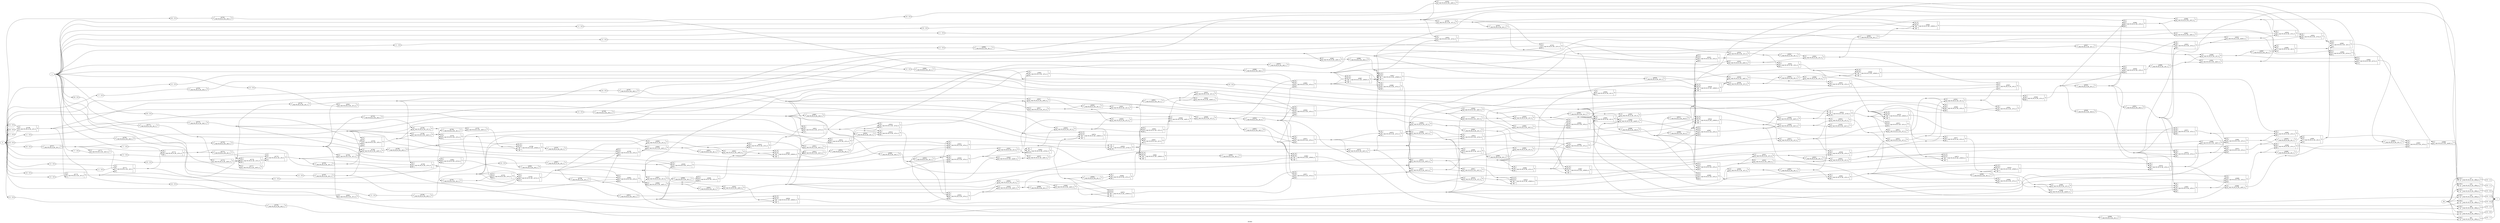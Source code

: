 digraph "divider" {
label="divider";
rankdir="LR";
remincross=true;
n246 [ shape=octagon, label="a", color="black", fontcolor="black" ];
n247 [ shape=octagon, label="b", color="black", fontcolor="black" ];
n248 [ shape=octagon, label="c", color="black", fontcolor="black" ];
n249 [ shape=octagon, label="clk", color="black", fontcolor="black" ];
c252 [ shape=record, label="{{<p250> A}|$3755\nsky130_fd_sc_hd__buf_2|{<p251> X}}" ];
x0 [ shape=record, style=rounded, label="<s0> 1:1 - 0:0 " ];
x0:e -> c252:p250:w [arrowhead=odiamond, arrowtail=odiamond, dir=both, color="black", label=""];
c254 [ shape=record, label="{{<p250> A}|$3756\nsky130_fd_sc_hd__inv_2|{<p253> Y}}" ];
c255 [ shape=record, label="{{<p250> A}|$3757\nsky130_fd_sc_hd__inv_2|{<p253> Y}}" ];
x1 [ shape=record, style=rounded, label="<s0> 0:0 - 0:0 " ];
x1:e -> c255:p250:w [arrowhead=odiamond, arrowtail=odiamond, dir=both, color="black", label=""];
c256 [ shape=record, label="{{<p250> A}|$3758\nsky130_fd_sc_hd__buf_2|{<p251> X}}" ];
c257 [ shape=record, label="{{<p250> A}|$3759\nsky130_fd_sc_hd__buf_2|{<p251> X}}" ];
c259 [ shape=record, label="{{<p250> A|<p258> B}|$3760\nsky130_fd_sc_hd__or2_4|{<p251> X}}" ];
x2 [ shape=record, style=rounded, label="<s0> 1:1 - 0:0 " ];
x2:e -> c259:p258:w [arrowhead=odiamond, arrowtail=odiamond, dir=both, color="black", label=""];
c260 [ shape=record, label="{{<p250> A}|$3761\nsky130_fd_sc_hd__inv_2|{<p253> Y}}" ];
c264 [ shape=record, label="{{<p261> A1|<p262> A2|<p263> B1}|$3762\nsky130_fd_sc_hd__a21o_4|{<p251> X}}" ];
x3 [ shape=record, style=rounded, label="<s0> 1:1 - 0:0 " ];
x3:e -> c264:p262:w [arrowhead=odiamond, arrowtail=odiamond, dir=both, color="black", label=""];
c265 [ shape=record, label="{{<p250> A}|$3763\nsky130_fd_sc_hd__buf_2|{<p251> X}}" ];
x4 [ shape=record, style=rounded, label="<s0> 7:7 - 0:0 " ];
x4:e -> c265:p250:w [arrowhead=odiamond, arrowtail=odiamond, dir=both, color="black", label=""];
c266 [ shape=record, label="{{<p250> A}|$3764\nsky130_fd_sc_hd__buf_2|{<p251> X}}" ];
x5 [ shape=record, style=rounded, label="<s0> 5:5 - 0:0 " ];
x5:e -> c266:p250:w [arrowhead=odiamond, arrowtail=odiamond, dir=both, color="black", label=""];
c267 [ shape=record, label="{{<p250> A}|$3765\nsky130_fd_sc_hd__buf_2|{<p251> X}}" ];
x6 [ shape=record, style=rounded, label="<s0> 6:6 - 0:0 " ];
x6:e -> c267:p250:w [arrowhead=odiamond, arrowtail=odiamond, dir=both, color="black", label=""];
c269 [ shape=record, label="{{<p250> A|<p258> B|<p268> C}|$3766\nsky130_fd_sc_hd__or3_4|{<p251> X}}" ];
x7 [ shape=record, style=rounded, label="<s0> 5:5 - 0:0 " ];
x7:e -> c269:p250:w [arrowhead=odiamond, arrowtail=odiamond, dir=both, color="black", label=""];
x8 [ shape=record, style=rounded, label="<s0> 6:6 - 0:0 " ];
x8:e -> c269:p258:w [arrowhead=odiamond, arrowtail=odiamond, dir=both, color="black", label=""];
x9 [ shape=record, style=rounded, label="<s0> 7:7 - 0:0 " ];
x9:e -> c269:p268:w [arrowhead=odiamond, arrowtail=odiamond, dir=both, color="black", label=""];
c270 [ shape=record, label="{{<p250> A}|$3767\nsky130_fd_sc_hd__buf_2|{<p251> X}}" ];
x10 [ shape=record, style=rounded, label="<s0> 4:4 - 0:0 " ];
x10:e -> c270:p250:w [arrowhead=odiamond, arrowtail=odiamond, dir=both, color="black", label=""];
c271 [ shape=record, label="{{<p250> A}|$3768\nsky130_fd_sc_hd__buf_2|{<p251> X}}" ];
x11 [ shape=record, style=rounded, label="<s0> 3:3 - 0:0 " ];
x11:e -> c271:p250:w [arrowhead=odiamond, arrowtail=odiamond, dir=both, color="black", label=""];
c272 [ shape=record, label="{{<p250> A}|$3769\nsky130_fd_sc_hd__buf_2|{<p251> X}}" ];
x12 [ shape=record, style=rounded, label="<s0> 2:2 - 0:0 " ];
x12:e -> c272:p250:w [arrowhead=odiamond, arrowtail=odiamond, dir=both, color="black", label=""];
c273 [ shape=record, label="{{<p250> A|<p258> B|<p268> C}|$3770\nsky130_fd_sc_hd__or3_4|{<p251> X}}" ];
x13 [ shape=record, style=rounded, label="<s0> 4:4 - 0:0 " ];
x13:e -> c273:p250:w [arrowhead=odiamond, arrowtail=odiamond, dir=both, color="black", label=""];
x14 [ shape=record, style=rounded, label="<s0> 3:3 - 0:0 " ];
x14:e -> c273:p258:w [arrowhead=odiamond, arrowtail=odiamond, dir=both, color="black", label=""];
c274 [ shape=record, label="{{<p250> A|<p258> B}|$3771\nsky130_fd_sc_hd__nor2_4|{<p253> Y}}" ];
x15 [ shape=record, style=rounded, label="<s0> 7:7 - 0:0 " ];
x15:e -> c274:p258:w [arrowhead=odiamond, arrowtail=odiamond, dir=both, color="black", label=""];
c276 [ shape=record, label="{{<p250> A|<p258> B|<p268> C|<p275> D}|$3772\nsky130_fd_sc_hd__or4_4|{<p251> X}}" ];
x16 [ shape=record, style=rounded, label="<s0> 2:2 - 0:0 " ];
x16:e -> c276:p250:w [arrowhead=odiamond, arrowtail=odiamond, dir=both, color="black", label=""];
x17 [ shape=record, style=rounded, label="<s0> 1:1 - 0:0 " ];
x17:e -> c276:p258:w [arrowhead=odiamond, arrowtail=odiamond, dir=both, color="black", label=""];
c277 [ shape=record, label="{{<p261> A1|<p262> A2|<p263> B1}|$3773\nsky130_fd_sc_hd__o21a_4|{<p251> X}}" ];
x18 [ shape=record, style=rounded, label="<s0> 7:7 - 0:0 " ];
x18:e -> c277:p263:w [arrowhead=odiamond, arrowtail=odiamond, dir=both, color="black", label=""];
c278 [ shape=record, label="{{<p250> A}|$3774\nsky130_fd_sc_hd__inv_2|{<p253> Y}}" ];
c279 [ shape=record, label="{{<p250> A}|$3775\nsky130_fd_sc_hd__inv_2|{<p253> Y}}" ];
x19 [ shape=record, style=rounded, label="<s0> 6:6 - 0:0 " ];
x19:e -> c279:p250:w [arrowhead=odiamond, arrowtail=odiamond, dir=both, color="black", label=""];
c280 [ shape=record, label="{{<p250> A|<p258> B}|$3776\nsky130_fd_sc_hd__and2_4|{<p251> X}}" ];
x20 [ shape=record, style=rounded, label="<s0> 0:0 - 0:0 " ];
x20:e -> c280:p258:w [arrowhead=odiamond, arrowtail=odiamond, dir=both, color="black", label=""];
c281 [ shape=record, label="{{<p250> A|<p258> B}|$3777\nsky130_fd_sc_hd__and2_4|{<p251> X}}" ];
c282 [ shape=record, label="{{<p261> A1|<p262> A2|<p263> B1}|$3778\nsky130_fd_sc_hd__o21a_4|{<p251> X}}" ];
c283 [ shape=record, label="{{<p250> A|<p258> B|<p268> C|<p275> D}|$3779\nsky130_fd_sc_hd__or4_4|{<p251> X}}" ];
x21 [ shape=record, style=rounded, label="<s0> 2:2 - 0:0 " ];
x21:e -> c283:p250:w [arrowhead=odiamond, arrowtail=odiamond, dir=both, color="black", label=""];
c284 [ shape=record, label="{{<p261> A1|<p262> A2|<p263> B1}|$3780\nsky130_fd_sc_hd__o21a_4|{<p251> X}}" ];
c285 [ shape=record, label="{{<p250> A}|$3781\nsky130_fd_sc_hd__inv_2|{<p253> Y}}" ];
c286 [ shape=record, label="{{<p250> A}|$3782\nsky130_fd_sc_hd__buf_2|{<p251> X}}" ];
x22 [ shape=record, style=rounded, label="<s0> 0:0 - 0:0 " ];
x22:e -> c286:p250:w [arrowhead=odiamond, arrowtail=odiamond, dir=both, color="black", label=""];
c287 [ shape=record, label="{{<p250> A}|$3783\nsky130_fd_sc_hd__inv_2|{<p253> Y}}" ];
c288 [ shape=record, label="{{<p250> A|<p258> B}|$3784\nsky130_fd_sc_hd__or2_4|{<p251> X}}" ];
c291 [ shape=record, label="{{<p261> A1|<p262> A2|<p289> A3|<p263> B1|<p290> B2}|$3785\nsky130_fd_sc_hd__a32o_4|{<p251> X}}" ];
x23 [ shape=record, style=rounded, label="<s0> 6:6 - 0:0 " ];
x23:e -> c291:p289:w [arrowhead=odiamond, arrowtail=odiamond, dir=both, color="black", label=""];
c292 [ shape=record, label="{{<p250> A|<p258> B}|$3786\nsky130_fd_sc_hd__and2_4|{<p251> X}}" ];
c293 [ shape=record, label="{{<p250> A}|$3787\nsky130_fd_sc_hd__inv_2|{<p253> Y}}" ];
x24 [ shape=record, style=rounded, label="<s0> 5:5 - 0:0 " ];
x24:e -> c293:p250:w [arrowhead=odiamond, arrowtail=odiamond, dir=both, color="black", label=""];
c294 [ shape=record, label="{{<p250> A|<p258> B}|$3788\nsky130_fd_sc_hd__and2_4|{<p251> X}}" ];
c295 [ shape=record, label="{{<p250> A}|$3789\nsky130_fd_sc_hd__buf_2|{<p251> X}}" ];
c296 [ shape=record, label="{{<p250> A|<p258> B}|$3790\nsky130_fd_sc_hd__or2_4|{<p251> X}}" ];
c297 [ shape=record, label="{{<p261> A1|<p262> A2|<p263> B1}|$3791\nsky130_fd_sc_hd__o21a_4|{<p251> X}}" ];
c298 [ shape=record, label="{{<p261> A1|<p262> A2|<p263> B1}|$3792\nsky130_fd_sc_hd__o21a_4|{<p251> X}}" ];
c300 [ shape=record, label="{{<p261> A1|<p262> A2|<p263> B1|<p299> C1}|$3793\nsky130_fd_sc_hd__a211o_4|{<p251> X}}" ];
c301 [ shape=record, label="{{<p250> A}|$3794\nsky130_fd_sc_hd__inv_2|{<p253> Y}}" ];
c302 [ shape=record, label="{{<p250> A|<p258> B}|$3795\nsky130_fd_sc_hd__and2_4|{<p251> X}}" ];
c305 [ shape=record, label="{{<p303> A1_N|<p304> A2_N|<p263> B1|<p290> B2}|$3796\nsky130_fd_sc_hd__a2bb2o_4|{<p251> X}}" ];
c306 [ shape=record, label="{{<p250> A}|$3797\nsky130_fd_sc_hd__inv_2|{<p253> Y}}" ];
c307 [ shape=record, label="{{<p250> A}|$3798\nsky130_fd_sc_hd__inv_2|{<p253> Y}}" ];
c308 [ shape=record, label="{{<p261> A1|<p262> A2|<p263> B1|<p290> B2}|$3799\nsky130_fd_sc_hd__o22a_4|{<p251> X}}" ];
c309 [ shape=record, label="{{<p250> A|<p258> B}|$3800\nsky130_fd_sc_hd__and2_4|{<p251> X}}" ];
c310 [ shape=record, label="{{<p250> A}|$3801\nsky130_fd_sc_hd__buf_2|{<p251> X}}" ];
c311 [ shape=record, label="{{<p261> A1|<p262> A2|<p263> B1}|$3802\nsky130_fd_sc_hd__a21oi_4|{<p253> Y}}" ];
x25 [ shape=record, style=rounded, label="<s0> 5:5 - 0:0 " ];
x25:e -> c311:p261:w [arrowhead=odiamond, arrowtail=odiamond, dir=both, color="black", label=""];
c312 [ shape=record, label="{{<p261> A1|<p262> A2|<p263> B1|<p290> B2}|$3803\nsky130_fd_sc_hd__o22a_4|{<p251> X}}" ];
c313 [ shape=record, label="{{<p250> A|<p258> B}|$3804\nsky130_fd_sc_hd__and2_4|{<p251> X}}" ];
c314 [ shape=record, label="{{<p250> A|<p258> B}|$3805\nsky130_fd_sc_hd__or2_4|{<p251> X}}" ];
x26 [ shape=record, style=rounded, label="<s0> 4:4 - 0:0 " ];
x26:e -> c314:p250:w [arrowhead=odiamond, arrowtail=odiamond, dir=both, color="black", label=""];
c315 [ shape=record, label="{{<p250> A}|$3806\nsky130_fd_sc_hd__inv_2|{<p253> Y}}" ];
c316 [ shape=record, label="{{<p250> A|<p258> B}|$3807\nsky130_fd_sc_hd__or2_4|{<p251> X}}" ];
c317 [ shape=record, label="{{<p261> A1|<p262> A2|<p263> B1}|$3808\nsky130_fd_sc_hd__o21a_4|{<p251> X}}" ];
c318 [ shape=record, label="{{<p250> A|<p258> B}|$3809\nsky130_fd_sc_hd__or2_4|{<p251> X}}" ];
c319 [ shape=record, label="{{<p261> A1|<p262> A2|<p263> B1}|$3810\nsky130_fd_sc_hd__o21a_4|{<p251> X}}" ];
c320 [ shape=record, label="{{<p261> A1|<p262> A2|<p263> B1|<p299> C1}|$3811\nsky130_fd_sc_hd__a211o_4|{<p251> X}}" ];
c321 [ shape=record, label="{{<p250> A|<p258> B}|$3812\nsky130_fd_sc_hd__nor2_4|{<p253> Y}}" ];
c322 [ shape=record, label="{{<p250> A}|$3813\nsky130_fd_sc_hd__buf_2|{<p251> X}}" ];
c323 [ shape=record, label="{{<p250> A|<p258> B}|$3814\nsky130_fd_sc_hd__nor2_4|{<p253> Y}}" ];
c324 [ shape=record, label="{{<p261> A1|<p262> A2|<p263> B1}|$3815\nsky130_fd_sc_hd__o21a_4|{<p251> X}}" ];
c325 [ shape=record, label="{{<p261> A1|<p262> A2|<p263> B1}|$3816\nsky130_fd_sc_hd__o21ai_4|{<p253> Y}}" ];
c326 [ shape=record, label="{{<p250> A|<p258> B}|$3817\nsky130_fd_sc_hd__or2_4|{<p251> X}}" ];
c327 [ shape=record, label="{{<p250> A}|$3818\nsky130_fd_sc_hd__inv_2|{<p253> Y}}" ];
c328 [ shape=record, label="{{<p261> A1|<p262> A2|<p263> B1}|$3819\nsky130_fd_sc_hd__o21a_4|{<p251> X}}" ];
c329 [ shape=record, label="{{<p250> A}|$3820\nsky130_fd_sc_hd__inv_2|{<p253> Y}}" ];
c330 [ shape=record, label="{{<p250> A}|$3821\nsky130_fd_sc_hd__inv_2|{<p253> Y}}" ];
c331 [ shape=record, label="{{<p250> A|<p258> B}|$3822\nsky130_fd_sc_hd__and2_4|{<p251> X}}" ];
c332 [ shape=record, label="{{<p303> A1_N|<p304> A2_N|<p263> B1|<p290> B2}|$3823\nsky130_fd_sc_hd__a2bb2o_4|{<p251> X}}" ];
c333 [ shape=record, label="{{<p250> A}|$3824\nsky130_fd_sc_hd__inv_2|{<p253> Y}}" ];
c334 [ shape=record, label="{{<p261> A1|<p262> A2|<p263> B1|<p290> B2}|$3825\nsky130_fd_sc_hd__o22a_4|{<p251> X}}" ];
c335 [ shape=record, label="{{<p250> A|<p258> B}|$3826\nsky130_fd_sc_hd__or2_4|{<p251> X}}" ];
c336 [ shape=record, label="{{<p250> A|<p258> B}|$3827\nsky130_fd_sc_hd__and2_4|{<p251> X}}" ];
c337 [ shape=record, label="{{<p250> A|<p258> B}|$3828\nsky130_fd_sc_hd__or2_4|{<p251> X}}" ];
c339 [ shape=record, label="{{<p261> A1|<p262> A2|<p338> B1_N}|$3829\nsky130_fd_sc_hd__a21bo_4|{<p251> X}}" ];
c340 [ shape=record, label="{{<p250> A}|$3830\nsky130_fd_sc_hd__inv_2|{<p253> Y}}" ];
c341 [ shape=record, label="{{<p250> A|<p258> B}|$3831\nsky130_fd_sc_hd__or2_4|{<p251> X}}" ];
c342 [ shape=record, label="{{<p250> A}|$3832\nsky130_fd_sc_hd__inv_2|{<p253> Y}}" ];
c343 [ shape=record, label="{{<p250> A|<p258> B}|$3833\nsky130_fd_sc_hd__and2_4|{<p251> X}}" ];
c344 [ shape=record, label="{{<p303> A1_N|<p304> A2_N|<p263> B1|<p290> B2}|$3834\nsky130_fd_sc_hd__a2bb2o_4|{<p251> X}}" ];
c345 [ shape=record, label="{{<p261> A1|<p262> A2|<p263> B1|<p290> B2}|$3835\nsky130_fd_sc_hd__o22a_4|{<p251> X}}" ];
c346 [ shape=record, label="{{<p250> A|<p258> B}|$3836\nsky130_fd_sc_hd__and2_4|{<p251> X}}" ];
c347 [ shape=record, label="{{<p250> A}|$3837\nsky130_fd_sc_hd__inv_2|{<p253> Y}}" ];
x27 [ shape=record, style=rounded, label="<s0> 4:4 - 0:0 " ];
x27:e -> c347:p250:w [arrowhead=odiamond, arrowtail=odiamond, dir=both, color="black", label=""];
c348 [ shape=record, label="{{<p261> A1|<p262> A2|<p263> B1}|$3838\nsky130_fd_sc_hd__o21a_4|{<p251> X}}" ];
c349 [ shape=record, label="{{<p261> A1|<p262> A2|<p263> B1|<p290> B2}|$3839\nsky130_fd_sc_hd__o22a_4|{<p251> X}}" ];
c350 [ shape=record, label="{{<p250> A|<p258> B}|$3840\nsky130_fd_sc_hd__nand2_4|{<p253> Y}}" ];
c351 [ shape=record, label="{{<p250> A|<p258> B}|$3841\nsky130_fd_sc_hd__or2_4|{<p251> X}}" ];
x28 [ shape=record, style=rounded, label="<s0> 3:3 - 0:0 " ];
x28:e -> c351:p258:w [arrowhead=odiamond, arrowtail=odiamond, dir=both, color="black", label=""];
c352 [ shape=record, label="{{<p250> A|<p258> B}|$3842\nsky130_fd_sc_hd__or2_4|{<p251> X}}" ];
c353 [ shape=record, label="{{<p261> A1|<p262> A2|<p338> B1_N}|$3843\nsky130_fd_sc_hd__a21bo_4|{<p251> X}}" ];
c354 [ shape=record, label="{{<p250> A}|$3844\nsky130_fd_sc_hd__inv_2|{<p253> Y}}" ];
c355 [ shape=record, label="{{<p250> A|<p258> B}|$3845\nsky130_fd_sc_hd__or2_4|{<p251> X}}" ];
c356 [ shape=record, label="{{<p261> A1|<p262> A2|<p263> B1}|$3846\nsky130_fd_sc_hd__o21a_4|{<p251> X}}" ];
c357 [ shape=record, label="{{<p250> A|<p258> B|<p268> C}|$3847\nsky130_fd_sc_hd__or3_4|{<p251> X}}" ];
c358 [ shape=record, label="{{<p250> A|<p258> B|<p268> C}|$3848\nsky130_fd_sc_hd__and3_4|{<p251> X}}" ];
c359 [ shape=record, label="{{<p250> A|<p258> B}|$3849\nsky130_fd_sc_hd__or2_4|{<p251> X}}" ];
c360 [ shape=record, label="{{<p250> A}|$3850\nsky130_fd_sc_hd__inv_4|{<p253> Y}}" ];
c361 [ shape=record, label="{{<p250> A}|$3851\nsky130_fd_sc_hd__inv_2|{<p253> Y}}" ];
c362 [ shape=record, label="{{<p261> A1|<p262> A2|<p263> B1}|$3852\nsky130_fd_sc_hd__o21a_4|{<p251> X}}" ];
c363 [ shape=record, label="{{<p250> A|<p258> B}|$3853\nsky130_fd_sc_hd__or2_4|{<p251> X}}" ];
c364 [ shape=record, label="{{<p250> A|<p258> B}|$3854\nsky130_fd_sc_hd__nand2_4|{<p253> Y}}" ];
c365 [ shape=record, label="{{<p250> A}|$3855\nsky130_fd_sc_hd__buf_2|{<p251> X}}" ];
c366 [ shape=record, label="{{<p261> A1|<p262> A2|<p289> A3|<p263> B1|<p290> B2}|$3856\nsky130_fd_sc_hd__a32o_4|{<p251> X}}" ];
c367 [ shape=record, label="{{<p250> A|<p258> B}|$3857\nsky130_fd_sc_hd__nor2_4|{<p253> Y}}" ];
c368 [ shape=record, label="{{<p250> A|<p258> B}|$3858\nsky130_fd_sc_hd__and2_4|{<p251> X}}" ];
x29 [ shape=record, style=rounded, label="<s0> 5:5 - 0:0 " ];
x29:e -> c368:p250:w [arrowhead=odiamond, arrowtail=odiamond, dir=both, color="black", label=""];
c369 [ shape=record, label="{{<p250> A|<p258> B}|$3859\nsky130_fd_sc_hd__or2_4|{<p251> X}}" ];
c370 [ shape=record, label="{{<p250> A}|$3860\nsky130_fd_sc_hd__buf_2|{<p251> X}}" ];
c371 [ shape=record, label="{{<p303> A1_N|<p304> A2_N|<p263> B1|<p290> B2}|$3861\nsky130_fd_sc_hd__a2bb2o_4|{<p251> X}}" ];
c372 [ shape=record, label="{{<p250> A}|$3862\nsky130_fd_sc_hd__inv_2|{<p253> Y}}" ];
c373 [ shape=record, label="{{<p303> A1_N|<p304> A2_N|<p263> B1|<p290> B2}|$3863\nsky130_fd_sc_hd__a2bb2o_4|{<p251> X}}" ];
c374 [ shape=record, label="{{<p250> A|<p258> B}|$3864\nsky130_fd_sc_hd__or2_4|{<p251> X}}" ];
c375 [ shape=record, label="{{<p250> A}|$3865\nsky130_fd_sc_hd__inv_2|{<p253> Y}}" ];
c376 [ shape=record, label="{{<p261> A1|<p262> A2|<p263> B1}|$3866\nsky130_fd_sc_hd__a21o_4|{<p251> X}}" ];
c377 [ shape=record, label="{{<p250> A}|$3867\nsky130_fd_sc_hd__buf_2|{<p251> X}}" ];
c378 [ shape=record, label="{{<p250> A}|$3868\nsky130_fd_sc_hd__inv_2|{<p253> Y}}" ];
c379 [ shape=record, label="{{<p250> A|<p258> B}|$3869\nsky130_fd_sc_hd__and2_4|{<p251> X}}" ];
c380 [ shape=record, label="{{<p303> A1_N|<p304> A2_N|<p263> B1|<p290> B2}|$3870\nsky130_fd_sc_hd__a2bb2o_4|{<p251> X}}" ];
c381 [ shape=record, label="{{<p261> A1|<p262> A2|<p263> B1|<p290> B2}|$3871\nsky130_fd_sc_hd__o22a_4|{<p251> X}}" ];
c382 [ shape=record, label="{{<p250> A|<p258> B}|$3872\nsky130_fd_sc_hd__and2_4|{<p251> X}}" ];
c383 [ shape=record, label="{{<p250> A|<p258> B}|$3873\nsky130_fd_sc_hd__and2_4|{<p251> X}}" ];
c384 [ shape=record, label="{{<p303> A1_N|<p304> A2_N|<p263> B1|<p290> B2}|$3874\nsky130_fd_sc_hd__a2bb2o_4|{<p251> X}}" ];
c385 [ shape=record, label="{{<p261> A1|<p262> A2|<p263> B1|<p290> B2}|$3875\nsky130_fd_sc_hd__o22a_4|{<p251> X}}" ];
c386 [ shape=record, label="{{<p250> A|<p258> B}|$3876\nsky130_fd_sc_hd__nor2_4|{<p253> Y}}" ];
c387 [ shape=record, label="{{<p250> A|<p258> B}|$3877\nsky130_fd_sc_hd__nor2_4|{<p253> Y}}" ];
c388 [ shape=record, label="{{<p250> A}|$3878\nsky130_fd_sc_hd__buf_2|{<p251> X}}" ];
c389 [ shape=record, label="{{<p261> A1|<p262> A2|<p263> B1}|$3879\nsky130_fd_sc_hd__a21o_4|{<p251> X}}" ];
c390 [ shape=record, label="{{<p250> A}|$3880\nsky130_fd_sc_hd__buf_2|{<p251> X}}" ];
c391 [ shape=record, label="{{<p250> A}|$3881\nsky130_fd_sc_hd__inv_2|{<p253> Y}}" ];
x30 [ shape=record, style=rounded, label="<s0> 3:3 - 0:0 " ];
x30:e -> c391:p250:w [arrowhead=odiamond, arrowtail=odiamond, dir=both, color="black", label=""];
c392 [ shape=record, label="{{<p261> A1|<p262> A2|<p263> B1}|$3882\nsky130_fd_sc_hd__o21a_4|{<p251> X}}" ];
c393 [ shape=record, label="{{<p261> A1|<p262> A2|<p263> B1|<p290> B2}|$3883\nsky130_fd_sc_hd__o22a_4|{<p251> X}}" ];
c394 [ shape=record, label="{{<p250> A}|$3884\nsky130_fd_sc_hd__inv_2|{<p253> Y}}" ];
x31 [ shape=record, style=rounded, label="<s0> 2:2 - 0:0 " ];
x31:e -> c394:p250:w [arrowhead=odiamond, arrowtail=odiamond, dir=both, color="black", label=""];
c395 [ shape=record, label="{{<p250> A|<p258> B}|$3885\nsky130_fd_sc_hd__and2_4|{<p251> X}}" ];
c396 [ shape=record, label="{{<p250> A}|$3886\nsky130_fd_sc_hd__buf_2|{<p251> X}}" ];
c397 [ shape=record, label="{{<p303> A1_N|<p304> A2_N|<p263> B1|<p290> B2}|$3887\nsky130_fd_sc_hd__a2bb2o_4|{<p251> X}}" ];
c398 [ shape=record, label="{{<p261> A1|<p262> A2|<p263> B1|<p290> B2}|$3888\nsky130_fd_sc_hd__o22a_4|{<p251> X}}" ];
c399 [ shape=record, label="{{<p250> A|<p258> B}|$3889\nsky130_fd_sc_hd__nor2_4|{<p253> Y}}" ];
c400 [ shape=record, label="{{<p250> A|<p258> B|<p268> C}|$3890\nsky130_fd_sc_hd__or3_4|{<p251> X}}" ];
c401 [ shape=record, label="{{<p250> A}|$3891\nsky130_fd_sc_hd__inv_2|{<p253> Y}}" ];
c402 [ shape=record, label="{{<p250> A|<p258> B}|$3892\nsky130_fd_sc_hd__or2_4|{<p251> X}}" ];
c403 [ shape=record, label="{{<p250> A|<p258> B}|$3893\nsky130_fd_sc_hd__nor2_4|{<p253> Y}}" ];
c404 [ shape=record, label="{{<p261> A1|<p262> A2|<p289> A3|<p263> B1|<p290> B2}|$3894\nsky130_fd_sc_hd__o32a_4|{<p251> X}}" ];
c405 [ shape=record, label="{{<p250> A|<p258> B|<p268> C}|$3895\nsky130_fd_sc_hd__or3_4|{<p251> X}}" ];
c406 [ shape=record, label="{{<p250> A}|$3896\nsky130_fd_sc_hd__buf_8|{<p251> X}}" ];
c407 [ shape=record, label="{{<p303> A1_N|<p304> A2_N|<p263> B1|<p290> B2}|$3897\nsky130_fd_sc_hd__a2bb2o_4|{<p251> X}}" ];
c408 [ shape=record, label="{{<p250> A}|$3898\nsky130_fd_sc_hd__inv_4|{<p253> Y}}" ];
c409 [ shape=record, label="{{<p261> A1|<p262> A2|<p263> B1|<p290> B2}|$3899\nsky130_fd_sc_hd__o22a_4|{<p251> X}}" ];
c410 [ shape=record, label="{{<p250> A|<p258> B}|$3900\nsky130_fd_sc_hd__or2_4|{<p251> X}}" ];
c411 [ shape=record, label="{{<p250> A}|$3901\nsky130_fd_sc_hd__inv_2|{<p253> Y}}" ];
c412 [ shape=record, label="{{<p261> A1|<p262> A2|<p263> B1}|$3902\nsky130_fd_sc_hd__a21o_4|{<p251> X}}" ];
c413 [ shape=record, label="{{<p250> A}|$3903\nsky130_fd_sc_hd__inv_2|{<p253> Y}}" ];
c414 [ shape=record, label="{{<p261> A1|<p262> A2|<p263> B1}|$3904\nsky130_fd_sc_hd__o21a_4|{<p251> X}}" ];
c415 [ shape=record, label="{{<p250> A|<p258> B}|$3905\nsky130_fd_sc_hd__or2_4|{<p251> X}}" ];
c416 [ shape=record, label="{{<p250> A|<p258> B}|$3906\nsky130_fd_sc_hd__nand2_4|{<p253> Y}}" ];
c417 [ shape=record, label="{{<p261> A1|<p262> A2|<p289> A3|<p263> B1|<p290> B2}|$3907\nsky130_fd_sc_hd__a32o_4|{<p251> X}}" ];
c418 [ shape=record, label="{{<p250> A|<p258> B}|$3908\nsky130_fd_sc_hd__and2_4|{<p251> X}}" ];
c419 [ shape=record, label="{{<p250> A|<p258> B}|$3909\nsky130_fd_sc_hd__nor2_4|{<p253> Y}}" ];
c420 [ shape=record, label="{{<p250> A|<p258> B}|$3910\nsky130_fd_sc_hd__or2_4|{<p251> X}}" ];
c421 [ shape=record, label="{{<p250> A|<p258> B}|$3911\nsky130_fd_sc_hd__or2_4|{<p251> X}}" ];
c422 [ shape=record, label="{{<p250> A}|$3912\nsky130_fd_sc_hd__buf_8|{<p251> X}}" ];
c423 [ shape=record, label="{{<p261> A1|<p262> A2|<p263> B1}|$3913\nsky130_fd_sc_hd__a21oi_4|{<p253> Y}}" ];
c424 [ shape=record, label="{{<p303> A1_N|<p304> A2_N|<p263> B1|<p290> B2}|$3914\nsky130_fd_sc_hd__a2bb2o_4|{<p251> X}}" ];
c425 [ shape=record, label="{{<p250> A|<p258> B}|$3915\nsky130_fd_sc_hd__or2_4|{<p251> X}}" ];
c426 [ shape=record, label="{{<p261> A1|<p262> A2|<p338> B1_N}|$3916\nsky130_fd_sc_hd__a21bo_4|{<p251> X}}" ];
c427 [ shape=record, label="{{<p250> A|<p258> B}|$3917\nsky130_fd_sc_hd__nor2_4|{<p253> Y}}" ];
c428 [ shape=record, label="{{<p250> A|<p258> B}|$3918\nsky130_fd_sc_hd__or2_4|{<p251> X}}" ];
c429 [ shape=record, label="{{<p303> A1_N|<p304> A2_N|<p263> B1|<p290> B2}|$3919\nsky130_fd_sc_hd__a2bb2o_4|{<p251> X}}" ];
c430 [ shape=record, label="{{<p261> A1|<p262> A2|<p263> B1|<p290> B2}|$3920\nsky130_fd_sc_hd__o22a_4|{<p251> X}}" ];
c431 [ shape=record, label="{{<p250> A|<p258> B}|$3921\nsky130_fd_sc_hd__or2_4|{<p251> X}}" ];
c432 [ shape=record, label="{{<p250> A}|$3922\nsky130_fd_sc_hd__inv_2|{<p253> Y}}" ];
c433 [ shape=record, label="{{<p250> A|<p258> B}|$3923\nsky130_fd_sc_hd__and2_4|{<p251> X}}" ];
c434 [ shape=record, label="{{<p250> A|<p258> B}|$3924\nsky130_fd_sc_hd__or2_4|{<p251> X}}" ];
c435 [ shape=record, label="{{<p250> A|<p258> B}|$3925\nsky130_fd_sc_hd__or2_4|{<p251> X}}" ];
c436 [ shape=record, label="{{<p250> A|<p258> B}|$3926\nsky130_fd_sc_hd__or2_4|{<p251> X}}" ];
c437 [ shape=record, label="{{<p303> A1_N|<p304> A2_N|<p263> B1|<p290> B2}|$3927\nsky130_fd_sc_hd__a2bb2o_4|{<p251> X}}" ];
c438 [ shape=record, label="{{<p250> A}|$3928\nsky130_fd_sc_hd__inv_2|{<p253> Y}}" ];
c439 [ shape=record, label="{{<p303> A1_N|<p304> A2_N|<p263> B1|<p290> B2}|$3929\nsky130_fd_sc_hd__a2bb2o_4|{<p251> X}}" ];
c440 [ shape=record, label="{{<p250> A|<p258> B}|$3930\nsky130_fd_sc_hd__and2_4|{<p251> X}}" ];
c441 [ shape=record, label="{{<p261> A1|<p262> A2|<p263> B1}|$3931\nsky130_fd_sc_hd__a21oi_4|{<p253> Y}}" ];
x32 [ shape=record, style=rounded, label="<s0> 2:2 - 0:0 " ];
x32:e -> c441:p262:w [arrowhead=odiamond, arrowtail=odiamond, dir=both, color="black", label=""];
c442 [ shape=record, label="{{<p261> A1|<p262> A2|<p263> B1|<p290> B2}|$3932\nsky130_fd_sc_hd__o22a_4|{<p251> X}}" ];
c443 [ shape=record, label="{{<p250> A|<p258> B}|$3933\nsky130_fd_sc_hd__and2_4|{<p251> X}}" ];
c444 [ shape=record, label="{{<p250> A|<p258> B}|$3934\nsky130_fd_sc_hd__or2_4|{<p251> X}}" ];
c445 [ shape=record, label="{{<p261> A1|<p262> A2|<p263> B1}|$3935\nsky130_fd_sc_hd__o21a_4|{<p251> X}}" ];
c446 [ shape=record, label="{{<p250> A|<p258> B}|$3936\nsky130_fd_sc_hd__or2_4|{<p251> X}}" ];
c447 [ shape=record, label="{{<p261> A1|<p262> A2|<p263> B1}|$3937\nsky130_fd_sc_hd__o21a_4|{<p251> X}}" ];
c448 [ shape=record, label="{{<p261> A1|<p262> A2|<p263> B1}|$3938\nsky130_fd_sc_hd__o21a_4|{<p251> X}}" ];
c449 [ shape=record, label="{{<p250> A|<p258> B}|$3939\nsky130_fd_sc_hd__nor2_4|{<p253> Y}}" ];
c450 [ shape=record, label="{{<p261> A1|<p262> A2|<p263> B1|<p290> B2}|$3940\nsky130_fd_sc_hd__o22a_4|{<p251> X}}" ];
c451 [ shape=record, label="{{<p261> A1|<p262> A2|<p263> B1}|$3941\nsky130_fd_sc_hd__o21a_4|{<p251> X}}" ];
c452 [ shape=record, label="{{<p250> A}|$3942\nsky130_fd_sc_hd__inv_2|{<p253> Y}}" ];
c453 [ shape=record, label="{{<p250> A|<p258> B}|$3943\nsky130_fd_sc_hd__or2_4|{<p251> X}}" ];
c454 [ shape=record, label="{{<p250> A|<p258> B|<p268> C}|$3944\nsky130_fd_sc_hd__or3_4|{<p251> X}}" ];
x33 [ shape=record, style=rounded, label="<s0> 0:0 - 0:0 " ];
x33:e -> c454:p250:w [arrowhead=odiamond, arrowtail=odiamond, dir=both, color="black", label=""];
c455 [ shape=record, label="{{<p250> A}|$3945\nsky130_fd_sc_hd__inv_2|{<p253> Y}}" ];
c456 [ shape=record, label="{{<p250> A|<p258> B}|$3946\nsky130_fd_sc_hd__or2_4|{<p251> X}}" ];
c457 [ shape=record, label="{{<p250> A|<p258> B|<p268> C|<p275> D}|$3947\nsky130_fd_sc_hd__or4_4|{<p251> X}}" ];
c458 [ shape=record, label="{{<p261> A1|<p262> A2|<p263> B1}|$3948\nsky130_fd_sc_hd__o21a_4|{<p251> X}}" ];
c459 [ shape=record, label="{{<p250> A}|$3949\nsky130_fd_sc_hd__buf_8|{<p251> X}}" ];
c460 [ shape=record, label="{{<p250> A}|$3950\nsky130_fd_sc_hd__inv_2|{<p253> Y}}" ];
c461 [ shape=record, label="{{<p250> A}|$3951\nsky130_fd_sc_hd__buf_2|{<p251> X}}" ];
c462 [ shape=record, label="{{<p261> A1|<p262> A2|<p263> B1|<p290> B2}|$3952\nsky130_fd_sc_hd__o22a_4|{<p251> X}}" ];
x34 [ shape=record, style=rounded, label="<s0> 1:1 - 0:0 " ];
x34:e -> c462:p263:w [arrowhead=odiamond, arrowtail=odiamond, dir=both, color="black", label=""];
c463 [ shape=record, label="{{<p250> A|<p258> B}|$3953\nsky130_fd_sc_hd__nand2_4|{<p253> Y}}" ];
c464 [ shape=record, label="{{<p261> A1|<p262> A2|<p263> B1}|$3954\nsky130_fd_sc_hd__o21a_4|{<p251> X}}" ];
x35 [ shape=record, style=rounded, label="<s0> 0:0 - 0:0 " ];
x35:e -> c464:p262:w [arrowhead=odiamond, arrowtail=odiamond, dir=both, color="black", label=""];
c465 [ shape=record, label="{{<p261> A1|<p262> A2|<p263> B1}|$3955\nsky130_fd_sc_hd__o21ai_4|{<p253> Y}}" ];
c466 [ shape=record, label="{{<p250> A|<p258> B}|$3956\nsky130_fd_sc_hd__and2_4|{<p251> X}}" ];
x36 [ shape=record, style=rounded, label="<s0> 0:0 - 0:0 " ];
x36:e -> c466:p258:w [arrowhead=odiamond, arrowtail=odiamond, dir=both, color="black", label=""];
c467 [ shape=record, label="{{<p250> A}|$3957\nsky130_fd_sc_hd__inv_2|{<p253> Y}}" ];
c468 [ shape=record, label="{{<p303> A1_N|<p304> A2_N|<p263> B1|<p290> B2}|$3958\nsky130_fd_sc_hd__a2bb2o_4|{<p251> X}}" ];
c469 [ shape=record, label="{{<p261> A1|<p262> A2|<p263> B1|<p290> B2}|$3959\nsky130_fd_sc_hd__o22a_4|{<p251> X}}" ];
c470 [ shape=record, label="{{<p250> A}|$3960\nsky130_fd_sc_hd__inv_2|{<p253> Y}}" ];
c471 [ shape=record, label="{{<p250> A|<p258> B}|$3961\nsky130_fd_sc_hd__and2_4|{<p251> X}}" ];
c472 [ shape=record, label="{{<p250> A}|$3962\nsky130_fd_sc_hd__inv_2|{<p253> Y}}" ];
c473 [ shape=record, label="{{<p303> A1_N|<p304> A2_N|<p263> B1|<p290> B2}|$3963\nsky130_fd_sc_hd__a2bb2o_4|{<p251> X}}" ];
c474 [ shape=record, label="{{<p261> A1|<p262> A2|<p263> B1|<p290> B2}|$3964\nsky130_fd_sc_hd__o22a_4|{<p251> X}}" ];
c475 [ shape=record, label="{{<p250> A|<p258> B}|$3965\nsky130_fd_sc_hd__and2_4|{<p251> X}}" ];
c476 [ shape=record, label="{{<p250> A|<p258> B}|$3966\nsky130_fd_sc_hd__or2_4|{<p251> X}}" ];
c477 [ shape=record, label="{{<p250> A}|$3967\nsky130_fd_sc_hd__inv_2|{<p253> Y}}" ];
c478 [ shape=record, label="{{<p250> A|<p258> B}|$3968\nsky130_fd_sc_hd__nor2_4|{<p253> Y}}" ];
c479 [ shape=record, label="{{<p250> A|<p258> B|<p268> C|<p275> D}|$3969\nsky130_fd_sc_hd__or4_4|{<p251> X}}" ];
c480 [ shape=record, label="{{<p303> A1_N|<p304> A2_N|<p263> B1|<p290> B2}|$3970\nsky130_fd_sc_hd__a2bb2o_4|{<p251> X}}" ];
c481 [ shape=record, label="{{<p261> A1|<p262> A2|<p263> B1|<p290> B2}|$3971\nsky130_fd_sc_hd__o22a_4|{<p251> X}}" ];
c482 [ shape=record, label="{{<p261> A1|<p262> A2|<p263> B1}|$3972\nsky130_fd_sc_hd__o21a_4|{<p251> X}}" ];
c483 [ shape=record, label="{{<p303> A1_N|<p304> A2_N|<p263> B1|<p290> B2}|$3973\nsky130_fd_sc_hd__a2bb2o_4|{<p251> X}}" ];
c484 [ shape=record, label="{{<p261> A1|<p262> A2|<p263> B1|<p290> B2}|$3974\nsky130_fd_sc_hd__o22a_4|{<p251> X}}" ];
c485 [ shape=record, label="{{<p261> A1|<p262> A2|<p263> B1|<p290> B2}|$3975\nsky130_fd_sc_hd__o22a_4|{<p251> X}}" ];
c486 [ shape=record, label="{{<p250> A}|$3976\nsky130_fd_sc_hd__inv_2|{<p253> Y}}" ];
c487 [ shape=record, label="{{<p261> A1|<p262> A2|<p263> B1}|$3977\nsky130_fd_sc_hd__o21a_4|{<p251> X}}" ];
c488 [ shape=record, label="{{<p303> A1_N|<p304> A2_N|<p263> B1|<p290> B2}|$3978\nsky130_fd_sc_hd__a2bb2o_4|{<p251> X}}" ];
c489 [ shape=record, label="{{<p261> A1|<p262> A2|<p263> B1|<p290> B2}|$3979\nsky130_fd_sc_hd__o22a_4|{<p251> X}}" ];
c490 [ shape=record, label="{{<p250> A|<p258> B}|$3980\nsky130_fd_sc_hd__and2_4|{<p251> X}}" ];
c491 [ shape=record, label="{{<p261> A1|<p262> A2|<p263> B1}|$3981\nsky130_fd_sc_hd__a21o_4|{<p251> X}}" ];
c492 [ shape=record, label="{{<p261> A1|<p262> A2|<p263> B1}|$3982\nsky130_fd_sc_hd__a21o_4|{<p251> X}}" ];
c493 [ shape=record, label="{{<p250> A}|$3983\nsky130_fd_sc_hd__inv_2|{<p253> Y}}" ];
c494 [ shape=record, label="{{<p261> A1|<p262> A2|<p263> B1}|$3984\nsky130_fd_sc_hd__o21a_4|{<p251> X}}" ];
c495 [ shape=record, label="{{<p250> A|<p258> B}|$3985\nsky130_fd_sc_hd__or2_4|{<p251> X}}" ];
c496 [ shape=record, label="{{<p250> A|<p258> B}|$3986\nsky130_fd_sc_hd__nand2_4|{<p253> Y}}" ];
c497 [ shape=record, label="{{<p261> A1|<p262> A2|<p289> A3|<p263> B1|<p290> B2}|$3987\nsky130_fd_sc_hd__a32o_4|{<p251> X}}" ];
c498 [ shape=record, label="{{<p250> A|<p258> B}|$3988\nsky130_fd_sc_hd__and2_4|{<p251> X}}" ];
c499 [ shape=record, label="{{<p261> A1|<p262> A2|<p263> B1|<p290> B2}|$3989\nsky130_fd_sc_hd__o22a_4|{<p251> X}}" ];
c500 [ shape=record, label="{{<p250> A}|$3990\nsky130_fd_sc_hd__inv_2|{<p253> Y}}" ];
c501 [ shape=record, label="{{<p250> A|<p258> B|<p268> C|<p275> D}|$3991\nsky130_fd_sc_hd__or4_4|{<p251> X}}" ];
c502 [ shape=record, label="{{<p250> A|<p258> B|<p268> C|<p275> D}|$3992\nsky130_fd_sc_hd__or4_4|{<p251> X}}" ];
c503 [ shape=record, label="{{<p261> A1|<p262> A2|<p263> B1}|$3993\nsky130_fd_sc_hd__a21oi_4|{<p253> Y}}" ];
c504 [ shape=record, label="{{<p261> A1|<p262> A2|<p263> B1|<p299> C1}|$3994\nsky130_fd_sc_hd__a211o_4|{<p251> X}}" ];
c505 [ shape=record, label="{{<p250> A}|$3995\nsky130_fd_sc_hd__inv_2|{<p253> Y}}" ];
c506 [ shape=record, label="{{<p261> A1|<p262> A2|<p263> B1}|$3996\nsky130_fd_sc_hd__o21a_4|{<p251> X}}" ];
c507 [ shape=record, label="{{<p261> A1|<p262> A2|<p263> B1|<p290> B2}|$3997\nsky130_fd_sc_hd__o22a_4|{<p251> X}}" ];
c508 [ shape=record, label="{{<p250> A|<p258> B}|$3998\nsky130_fd_sc_hd__nand2_4|{<p253> Y}}" ];
c509 [ shape=record, label="{{<p250> A}|$3999\nsky130_fd_sc_hd__inv_2|{<p253> Y}}" ];
c512 [ shape=record, label="{{<p510> CLK|<p275> D}|$75\nsky130_fd_sc_hd__dfxtp_4|{<p511> Q}}" ];
x37 [ shape=record, style=rounded, label="<s0> 0:0 - 0:0 " ];
c512:p511:e -> x37:w [arrowhead=odiamond, arrowtail=odiamond, dir=both, color="black", label=""];
c513 [ shape=record, label="{{<p510> CLK|<p275> D}|$76\nsky130_fd_sc_hd__dfxtp_4|{<p511> Q}}" ];
x38 [ shape=record, style=rounded, label="<s0> 0:0 - 1:1 " ];
c513:p511:e -> x38:w [arrowhead=odiamond, arrowtail=odiamond, dir=both, color="black", label=""];
c514 [ shape=record, label="{{<p510> CLK|<p275> D}|$77\nsky130_fd_sc_hd__dfxtp_4|{<p511> Q}}" ];
x39 [ shape=record, style=rounded, label="<s0> 0:0 - 2:2 " ];
c514:p511:e -> x39:w [arrowhead=odiamond, arrowtail=odiamond, dir=both, color="black", label=""];
c515 [ shape=record, label="{{<p510> CLK|<p275> D}|$78\nsky130_fd_sc_hd__dfxtp_4|{<p511> Q}}" ];
x40 [ shape=record, style=rounded, label="<s0> 0:0 - 3:3 " ];
c515:p511:e -> x40:w [arrowhead=odiamond, arrowtail=odiamond, dir=both, color="black", label=""];
c516 [ shape=record, label="{{<p510> CLK|<p275> D}|$79\nsky130_fd_sc_hd__dfxtp_4|{<p511> Q}}" ];
x41 [ shape=record, style=rounded, label="<s0> 0:0 - 4:4 " ];
c516:p511:e -> x41:w [arrowhead=odiamond, arrowtail=odiamond, dir=both, color="black", label=""];
c517 [ shape=record, label="{{<p510> CLK|<p275> D}|$80\nsky130_fd_sc_hd__dfxtp_4|{<p511> Q}}" ];
x42 [ shape=record, style=rounded, label="<s0> 0:0 - 5:5 " ];
c517:p511:e -> x42:w [arrowhead=odiamond, arrowtail=odiamond, dir=both, color="black", label=""];
c518 [ shape=record, label="{{<p510> CLK|<p275> D}|$81\nsky130_fd_sc_hd__dfxtp_4|{<p511> Q}}" ];
x43 [ shape=record, style=rounded, label="<s0> 0:0 - 6:6 " ];
c518:p511:e -> x43:w [arrowhead=odiamond, arrowtail=odiamond, dir=both, color="black", label=""];
c519 [ shape=record, label="{{<p510> CLK|<p275> D}|$82\nsky130_fd_sc_hd__dfxtp_4|{<p511> Q}}" ];
x44 [ shape=record, style=rounded, label="<s0> 0:0 - 7:7 " ];
c519:p511:e -> x44:w [arrowhead=odiamond, arrowtail=odiamond, dir=both, color="black", label=""];
c508:p253:e -> c512:p275:w [color="black", label=""];
n10 [ shape=point ];
c341:p251:e -> n10:w [color="black", label=""];
n10:e -> c357:p258:w [color="black", label=""];
n10:e -> c361:p250:w [color="black", label=""];
n100 [ shape=point ];
c433:p251:e -> n100:w [color="black", label=""];
n100:e -> c434:p258:w [color="black", label=""];
n100:e -> c448:p262:w [color="black", label=""];
n101 [ shape=point ];
c434:p251:e -> n101:w [color="black", label=""];
n101:e -> c435:p258:w [color="black", label=""];
n101:e -> c483:p263:w [color="black", label=""];
n101:e -> c483:p303:w [color="black", label=""];
n102 [ shape=point ];
c435:p251:e -> n102:w [color="black", label=""];
n102:e -> c436:p258:w [color="black", label=""];
n102:e -> c487:p261:w [color="black", label=""];
n103 [ shape=point ];
c436:p251:e -> n103:w [color="black", label=""];
n103:e -> c451:p261:w [color="black", label=""];
n103:e -> c457:p275:w [color="black", label=""];
c437:p251:e -> c438:p250:w [color="black", label=""];
c438:p253:e -> c439:p304:w [color="black", label=""];
n106 [ shape=point ];
c439:p251:e -> n106:w [color="black", label=""];
n106:e -> c440:p258:w [color="black", label=""];
n106:e -> c446:p258:w [color="black", label=""];
n106:e -> c469:p261:w [color="black", label=""];
n107 [ shape=point ];
c440:p251:e -> n107:w [color="black", label=""];
n107:e -> c447:p261:w [color="black", label=""];
n107:e -> c456:p258:w [color="black", label=""];
c441:p253:e -> c442:p262:w [color="black", label=""];
n109 [ shape=point ];
c442:p251:e -> n109:w [color="black", label=""];
n109:e -> c443:p258:w [color="black", label=""];
n109:e -> c444:p258:w [color="black", label=""];
n109:e -> c474:p261:w [color="black", label=""];
c342:p253:e -> c343:p258:w [color="black", label=""];
n110 [ shape=point ];
c443:p251:e -> n110:w [color="black", label=""];
n110:e -> c445:p261:w [color="black", label=""];
n110:e -> c453:p258:w [color="black", label=""];
n111 [ shape=point ];
c444:p251:e -> n111:w [color="black", label=""];
n111:e -> c445:p263:w [color="black", label=""];
n111:e -> c452:p250:w [color="black", label=""];
n112 [ shape=point ];
c445:p251:e -> n112:w [color="black", label=""];
n112:e -> c447:p262:w [color="black", label=""];
n112:e -> c468:p263:w [color="black", label=""];
n112:e -> c468:p303:w [color="black", label=""];
n113 [ shape=point ];
c446:p251:e -> n113:w [color="black", label=""];
n113:e -> c447:p263:w [color="black", label=""];
n113:e -> c455:p250:w [color="black", label=""];
n114 [ shape=point ];
c447:p251:e -> n114:w [color="black", label=""];
n114:e -> c451:p262:w [color="black", label=""];
n114:e -> c480:p290:w [color="black", label=""];
n114:e -> c480:p304:w [color="black", label=""];
n114:e -> c482:p262:w [color="black", label=""];
n114:e -> c487:p262:w [color="black", label=""];
n115 [ shape=point ];
c448:p251:e -> n115:w [color="black", label=""];
n115:e -> c450:p262:w [color="black", label=""];
n115:e -> c487:p263:w [color="black", label=""];
c449:p253:e -> c450:p290:w [color="black", label=""];
c450:p251:e -> c451:p263:w [color="black", label=""];
c451:p251:e -> c458:p262:w [color="black", label=""];
c452:p253:e -> c453:p250:w [color="black", label=""];
n12 [ shape=point ];
c343:p251:e -> n12:w [color="black", label=""];
n12:e -> c344:p290:w [color="black", label=""];
n12:e -> c344:p304:w [color="black", label=""];
n120 [ shape=point ];
c453:p251:e -> n120:w [color="black", label=""];
n120:e -> c457:p250:w [color="black", label=""];
n120:e -> c472:p250:w [color="black", label=""];
c454:p251:e -> c457:p258:w [color="black", label=""];
c455:p253:e -> c456:p250:w [color="black", label=""];
n123 [ shape=point ];
c456:p251:e -> n123:w [color="black", label=""];
n123:e -> c457:p268:w [color="black", label=""];
n123:e -> c468:p290:w [color="black", label=""];
n123:e -> c468:p304:w [color="black", label=""];
c457:p251:e -> c458:p263:w [color="black", label=""];
n125 [ shape=point ];
c458:p251:e -> n125:w [color="black", label=""];
n125:e -> c459:p250:w [color="black", label=""];
n125:e -> c460:p250:w [color="black", label=""];
n125:e -> c469:p263:w [color="black", label=""];
n125:e -> c474:p263:w [color="black", label=""];
n126 [ shape=point ];
c459:p251:e -> n126:w [color="black", label=""];
n126:e -> c462:p262:w [color="black", label=""];
n126:e -> c481:p261:w [color="black", label=""];
n126:e -> c484:p263:w [color="black", label=""];
n126:e -> c489:p263:w [color="black", label=""];
n126:e -> c497:p290:w [color="black", label=""];
n127 [ shape=point ];
c460:p253:e -> n127:w [color="black", label=""];
n127:e -> c461:p250:w [color="black", label=""];
n127:e -> c469:p262:w [color="black", label=""];
n127:e -> c474:p262:w [color="black", label=""];
n127:e -> c489:p262:w [color="black", label=""];
n128 [ shape=point ];
c462:p251:e -> n128:w [color="black", label=""];
n128:e -> c463:p258:w [color="black", label=""];
n128:e -> c465:p262:w [color="black", label=""];
n129 [ shape=point ];
c463:p253:e -> n129:w [color="black", label=""];
n129:e -> c464:p263:w [color="black", label=""];
n129:e -> c503:p261:w [color="black", label=""];
c344:p251:e -> c345:p290:w [color="black", label=""];
c464:p251:e -> c465:p263:w [color="black", label=""];
n131 [ shape=point ];
c465:p253:e -> n131:w [color="black", label=""];
n131:e -> c502:p250:w [color="black", label=""];
n131:e -> c503:p262:w [color="black", label=""];
c466:p251:e -> c502:p258:w [color="black", label=""];
n133 [ shape=point ];
c467:p253:e -> n133:w [color="black", label=""];
n133:e -> c471:p250:w [color="black", label=""];
n133:e -> c476:p250:w [color="black", label=""];
c468:p251:e -> c469:p290:w [color="black", label=""];
c469:p251:e -> c470:p250:w [color="black", label=""];
n136 [ shape=point ];
c470:p253:e -> n136:w [color="black", label=""];
n136:e -> c471:p258:w [color="black", label=""];
n136:e -> c476:p258:w [color="black", label=""];
n137 [ shape=point ];
c471:p251:e -> n137:w [color="black", label=""];
n137:e -> c479:p250:w [color="black", label=""];
n137:e -> c504:p263:w [color="black", label=""];
n138 [ shape=point ];
c472:p253:e -> n138:w [color="black", label=""];
n138:e -> c473:p290:w [color="black", label=""];
n138:e -> c473:p304:w [color="black", label=""];
c473:p251:e -> c474:p290:w [color="black", label=""];
n14 [ shape=point ];
c345:p251:e -> n14:w [color="black", label=""];
n14:e -> c346:p258:w [color="black", label=""];
n14:e -> c355:p258:w [color="black", label=""];
n14:e -> c381:p261:w [color="black", label=""];
n140 [ shape=point ];
c474:p251:e -> n140:w [color="black", label=""];
n140:e -> c475:p258:w [color="black", label=""];
n140:e -> c478:p258:w [color="black", label=""];
c475:p251:e -> c479:p258:w [color="black", label=""];
n142 [ shape=point ];
c476:p251:e -> n142:w [color="black", label=""];
n142:e -> c477:p250:w [color="black", label=""];
n142:e -> c504:p261:w [color="black", label=""];
c477:p253:e -> c479:p268:w [color="black", label=""];
n144 [ shape=point ];
c478:p253:e -> n144:w [color="black", label=""];
n144:e -> c479:p275:w [color="black", label=""];
n144:e -> c504:p262:w [color="black", label=""];
n145 [ shape=point ];
c479:p251:e -> n145:w [color="black", label=""];
n145:e -> c502:p268:w [color="black", label=""];
n145:e -> c503:p263:w [color="black", label=""];
c480:p251:e -> c481:p262:w [color="black", label=""];
n147 [ shape=point ];
c481:p251:e -> n147:w [color="black", label=""];
n147:e -> c485:p262:w [color="black", label=""];
n147:e -> c492:p262:w [color="black", label=""];
n148 [ shape=point ];
c482:p251:e -> n148:w [color="black", label=""];
n148:e -> c483:p290:w [color="black", label=""];
n148:e -> c483:p304:w [color="black", label=""];
c483:p251:e -> c484:p290:w [color="black", label=""];
n15 [ shape=point ];
c346:p251:e -> n15:w [color="black", label=""];
n15:e -> c356:p261:w [color="black", label=""];
n15:e -> c378:p250:w [color="black", label=""];
n150 [ shape=point ];
c484:p251:e -> n150:w [color="black", label=""];
n150:e -> c485:p290:w [color="black", label=""];
n150:e -> c491:p262:w [color="black", label=""];
n151 [ shape=point ];
c485:p251:e -> n151:w [color="black", label=""];
n151:e -> c486:p250:w [color="black", label=""];
n151:e -> c506:p261:w [color="black", label=""];
c486:p253:e -> c501:p250:w [color="black", label=""];
n153 [ shape=point ];
c487:p251:e -> n153:w [color="black", label=""];
n153:e -> c488:p290:w [color="black", label=""];
n153:e -> c488:p304:w [color="black", label=""];
n153:e -> c494:p262:w [color="black", label=""];
c488:p251:e -> c489:p290:w [color="black", label=""];
n155 [ shape=point ];
c489:p251:e -> n155:w [color="black", label=""];
n155:e -> c490:p258:w [color="black", label=""];
n155:e -> c499:p290:w [color="black", label=""];
c490:p251:e -> c491:p263:w [color="black", label=""];
n157 [ shape=point ];
c491:p251:e -> n157:w [color="black", label=""];
n157:e -> c492:p263:w [color="black", label=""];
n157:e -> c506:p262:w [color="black", label=""];
c492:p251:e -> c501:p258:w [color="black", label=""];
n159 [ shape=point ];
c493:p253:e -> n159:w [color="black", label=""];
n159:e -> c495:p250:w [color="black", label=""];
n159:e -> c496:p250:w [color="black", label=""];
n16 [ shape=point ];
c347:p253:e -> n16:w [color="black", label=""];
n16:e -> c348:p261:w [color="black", label=""];
n16:e -> c349:p263:w [color="black", label=""];
n160 [ shape=point ];
c494:p251:e -> n160:w [color="black", label=""];
n160:e -> c495:p258:w [color="black", label=""];
n160:e -> c496:p258:w [color="black", label=""];
c495:p251:e -> c497:p262:w [color="black", label=""];
c496:p253:e -> c497:p289:w [color="black", label=""];
n163 [ shape=point ];
c497:p251:e -> n163:w [color="black", label=""];
n163:e -> c498:p258:w [color="black", label=""];
n163:e -> c499:p262:w [color="black", label=""];
n164 [ shape=point ];
c498:p251:e -> n164:w [color="black", label=""];
n164:e -> c501:p268:w [color="black", label=""];
n164:e -> c507:p263:w [color="black", label=""];
n165 [ shape=point ];
c499:p251:e -> n165:w [color="black", label=""];
n165:e -> c500:p250:w [color="black", label=""];
n165:e -> c506:p263:w [color="black", label=""];
n166 [ shape=point ];
c252:p251:e -> n166:w [color="black", label=""];
n166:e -> c254:p250:w [color="black", label=""];
n166:e -> c282:p263:w [color="black", label=""];
n166:e -> c292:p250:w [color="black", label=""];
n166:e -> c296:p250:w [color="black", label=""];
n166:e -> c310:p250:w [color="black", label=""];
c500:p253:e -> c501:p275:w [color="black", label=""];
n168 [ shape=point ];
c501:p251:e -> n168:w [color="black", label=""];
n168:e -> c502:p275:w [color="black", label=""];
n168:e -> c507:p261:w [color="black", label=""];
c502:p251:e -> c508:p250:w [color="black", label=""];
c348:p251:e -> c349:p262:w [color="black", label=""];
c503:p253:e -> c504:p299:w [color="black", label=""];
c504:p251:e -> c505:p250:w [color="black", label=""];
c505:p253:e -> c507:p262:w [color="black", label=""];
c506:p251:e -> c507:p290:w [color="black", label=""];
c507:p251:e -> c508:p258:w [color="black", label=""];
n175 [ shape=point ];
c254:p253:e -> n175:w [color="black", label=""];
n175:e -> c284:p261:w [color="black", label=""];
n175:e -> c463:p250:w [color="black", label=""];
n175:e -> c465:p261:w [color="black", label=""];
n176 [ shape=point ];
c255:p253:e -> n176:w [color="black", label=""];
n176:e -> c256:p250:w [color="black", label=""];
n176:e -> c274:p250:w [color="black", label=""];
n176:e -> c277:p261:w [color="black", label=""];
n177 [ shape=point ];
c256:p251:e -> n177:w [color="black", label=""];
n177:e -> c257:p250:w [color="black", label=""];
n177:e -> c288:p250:w [color="black", label=""];
n177:e -> c311:p262:w [color="black", label=""];
n177:e -> c314:p258:w [color="black", label=""];
n177:e -> c351:p250:w [color="black", label=""];
n178 [ shape=point ];
c257:p251:e -> n178:w [color="black", label=""];
n178:e -> c259:p250:w [color="black", label=""];
n178:e -> c264:p261:w [color="black", label=""];
n178:e -> c441:p261:w [color="black", label=""];
n178:e -> c464:p261:w [color="black", label=""];
n178:e -> c466:p250:w [color="black", label=""];
n179 [ shape=point ];
c259:p251:e -> n179:w [color="black", label=""];
n179:e -> c260:p250:w [color="black", label=""];
n179:e -> c473:p263:w [color="black", label=""];
n179:e -> c473:p303:w [color="black", label=""];
n18 [ shape=point ];
c349:p251:e -> n18:w [color="black", label=""];
n18:e -> c350:p258:w [color="black", label=""];
n18:e -> c352:p258:w [color="black", label=""];
n18:e -> c385:p261:w [color="black", label=""];
n180 [ shape=point ];
c260:p253:e -> n180:w [color="black", label=""];
n180:e -> c264:p263:w [color="black", label=""];
n180:e -> c445:p262:w [color="black", label=""];
n181 [ shape=point ];
c264:p251:e -> n181:w [color="black", label=""];
n181:e -> c454:p268:w [color="black", label=""];
n181:e -> c462:p261:w [color="black", label=""];
n182 [ shape=point ];
c265:p251:e -> n182:w [color="black", label=""];
n182:e -> c405:p258:w [color="black", label=""];
n182:e -> c454:p258:w [color="black", label=""];
n182:e -> c458:p261:w [color="black", label=""];
n182:e -> c498:p250:w [color="black", label=""];
n182:e -> c499:p261:w [color="black", label=""];
n183 [ shape=point ];
c266:p251:e -> n183:w [color="black", label=""];
n183:e -> c367:p250:w [color="black", label=""];
n183:e -> c410:p250:w [color="black", label=""];
n183:e -> c412:p261:w [color="black", label=""];
n183:e -> c485:p263:w [color="black", label=""];
n183:e -> c491:p261:w [color="black", label=""];
n184 [ shape=point ];
c267:p251:e -> n184:w [color="black", label=""];
n184:e -> c405:p250:w [color="black", label=""];
n184:e -> c418:p250:w [color="black", label=""];
n184:e -> c419:p250:w [color="black", label=""];
n184:e -> c490:p250:w [color="black", label=""];
n184:e -> c499:p263:w [color="black", label=""];
n185 [ shape=point ];
c269:p251:e -> n185:w [color="black", label=""];
n185:e -> c273:p268:w [color="black", label=""];
n185:e -> c320:p299:w [color="black", label=""];
n185:e -> c359:p250:w [color="black", label=""];
n186 [ shape=point ];
c270:p251:e -> n186:w [color="black", label=""];
n186:e -> c320:p263:w [color="black", label=""];
n186:e -> c326:p250:w [color="black", label=""];
n186:e -> c336:p250:w [color="black", label=""];
n186:e -> c370:p250:w [color="black", label=""];
n186:e -> c374:p250:w [color="black", label=""];
n187 [ shape=point ];
c271:p251:e -> n187:w [color="black", label=""];
n187:e -> c320:p261:w [color="black", label=""];
n187:e -> c321:p250:w [color="black", label=""];
n187:e -> c335:p250:w [color="black", label=""];
n187:e -> c339:p261:w [color="black", label=""];
n187:e -> c377:p250:w [color="black", label=""];
n188 [ shape=point ];
c272:p251:e -> n188:w [color="black", label=""];
n188:e -> c298:p261:w [color="black", label=""];
n188:e -> c300:p261:w [color="black", label=""];
n188:e -> c309:p250:w [color="black", label=""];
n188:e -> c318:p250:w [color="black", label=""];
n188:e -> c322:p250:w [color="black", label=""];
n189 [ shape=point ];
c273:p251:e -> n189:w [color="black", label=""];
n189:e -> c276:p275:w [color="black", label=""];
n189:e -> c283:p258:w [color="black", label=""];
n189:e -> c300:p263:w [color="black", label=""];
n19 [ shape=point ];
c350:p253:e -> n19:w [color="black", label=""];
n19:e -> c353:p261:w [color="black", label=""];
n19:e -> c383:p258:w [color="black", label=""];
c274:p253:e -> c276:p268:w [color="black", label=""];
n191 [ shape=point ];
c276:p251:e -> n191:w [color="black", label=""];
n191:e -> c277:p262:w [color="black", label=""];
n191:e -> c509:p250:w [color="black", label=""];
n192 [ shape=point ];
c277:p251:e -> n192:w [color="black", label=""];
n192:e -> c278:p250:w [color="black", label=""];
n192:e -> c284:p263:w [color="black", label=""];
n193 [ shape=point ];
c278:p253:e -> n193:w [color="black", label=""];
n193:e -> c281:p250:w [color="black", label=""];
n193:e -> c282:p261:w [color="black", label=""];
n194 [ shape=point ];
c279:p253:e -> n194:w [color="black", label=""];
n194:e -> c280:p250:w [color="black", label=""];
n194:e -> c291:p263:w [color="black", label=""];
n195 [ shape=point ];
c280:p251:e -> n195:w [color="black", label=""];
n195:e -> c281:p258:w [color="black", label=""];
n195:e -> c282:p262:w [color="black", label=""];
c281:p251:e -> c283:p268:w [color="black", label=""];
c282:p251:e -> c283:p275:w [color="black", label=""];
n198 [ shape=point ];
c283:p251:e -> n198:w [color="black", label=""];
n198:e -> c284:p262:w [color="black", label=""];
n198:e -> c287:p250:w [color="black", label=""];
n198:e -> c288:p258:w [color="black", label=""];
n199 [ shape=point ];
c284:p251:e -> n199:w [color="black", label=""];
n199:e -> c285:p250:w [color="black", label=""];
n199:e -> c324:p263:w [color="black", label=""];
n2 [ shape=point ];
c461:p251:e -> n2:w [color="black", label=""];
n2:e -> c462:p290:w [color="black", label=""];
n2:e -> c481:p290:w [color="black", label=""];
n2:e -> c484:p262:w [color="black", label=""];
n2:e -> c497:p261:w [color="black", label=""];
n2:e -> c513:p275:w [color="black", label=""];
n20 [ shape=point ];
c351:p251:e -> n20:w [color="black", label=""];
n20:e -> c353:p262:w [color="black", label=""];
n20:e -> c384:p263:w [color="black", label=""];
n20:e -> c384:p303:w [color="black", label=""];
n20:e -> c392:p263:w [color="black", label=""];
n200 [ shape=point ];
c285:p253:e -> n200:w [color="black", label=""];
n200:e -> c298:p262:w [color="black", label=""];
n200:e -> c300:p262:w [color="black", label=""];
n201 [ shape=point ];
c286:p251:e -> n201:w [color="black", label=""];
n201:e -> c291:p261:w [color="black", label=""];
n201:e -> c294:p258:w [color="black", label=""];
n201:e -> c348:p262:w [color="black", label=""];
n201:e -> c392:p261:w [color="black", label=""];
n201:e -> c395:p250:w [color="black", label=""];
c288:p251:e -> c291:p290:w [color="black", label=""];
n203 [ shape=point ];
c291:p251:e -> n203:w [color="black", label=""];
n203:e -> c292:p258:w [color="black", label=""];
n203:e -> c296:p258:w [color="black", label=""];
n203:e -> c308:p263:w [color="black", label=""];
n204 [ shape=point ];
c292:p251:e -> n204:w [color="black", label=""];
n204:e -> c297:p261:w [color="black", label=""];
n204:e -> c301:p250:w [color="black", label=""];
n205 [ shape=point ];
c293:p253:e -> n205:w [color="black", label=""];
n205:e -> c294:p250:w [color="black", label=""];
n205:e -> c312:p263:w [color="black", label=""];
c294:p251:e -> c295:p250:w [color="black", label=""];
n207 [ shape=point ];
c295:p251:e -> n207:w [color="black", label=""];
n207:e -> c297:p262:w [color="black", label=""];
n207:e -> c305:p263:w [color="black", label=""];
n207:e -> c305:p303:w [color="black", label=""];
n207:e -> c311:p263:w [color="black", label=""];
n208 [ shape=point ];
c296:p251:e -> n208:w [color="black", label=""];
n208:e -> c297:p263:w [color="black", label=""];
n208:e -> c302:p250:w [color="black", label=""];
n209 [ shape=point ];
c297:p251:e -> n209:w [color="black", label=""];
n209:e -> c298:p263:w [color="black", label=""];
n209:e -> c323:p258:w [color="black", label=""];
n21 [ shape=point ];
c352:p251:e -> n21:w [color="black", label=""];
n21:e -> c353:p338:w [color="black", label=""];
n21:e -> c383:p250:w [color="black", label=""];
c298:p251:e -> c300:p299:w [color="black", label=""];
n211 [ shape=point ];
c300:p251:e -> n211:w [color="black", label=""];
n211:e -> c307:p250:w [color="black", label=""];
n211:e -> c308:p261:w [color="black", label=""];
n211:e -> c312:p261:w [color="black", label=""];
n211:e -> c324:p261:w [color="black", label=""];
c301:p253:e -> c302:p258:w [color="black", label=""];
n213 [ shape=point ];
c302:p251:e -> n213:w [color="black", label=""];
n213:e -> c305:p290:w [color="black", label=""];
n213:e -> c305:p304:w [color="black", label=""];
c305:p251:e -> c306:p250:w [color="black", label=""];
c306:p253:e -> c308:p262:w [color="black", label=""];
n216 [ shape=point ];
c308:p251:e -> n216:w [color="black", label=""];
n216:e -> c309:p258:w [color="black", label=""];
n216:e -> c318:p258:w [color="black", label=""];
n216:e -> c334:p263:w [color="black", label=""];
n217 [ shape=point ];
c309:p251:e -> n217:w [color="black", label=""];
n217:e -> c319:p261:w [color="black", label=""];
n217:e -> c330:p250:w [color="black", label=""];
n218 [ shape=point ];
c310:p251:e -> n218:w [color="black", label=""];
n218:e -> c313:p250:w [color="black", label=""];
n218:e -> c316:p250:w [color="black", label=""];
n218:e -> c350:p250:w [color="black", label=""];
n218:e -> c352:p250:w [color="black", label=""];
n218:e -> c390:p250:w [color="black", label=""];
c311:p253:e -> c312:p262:w [color="black", label=""];
n22 [ shape=point ];
c353:p251:e -> n22:w [color="black", label=""];
n22:e -> c354:p250:w [color="black", label=""];
n22:e -> c380:p263:w [color="black", label=""];
n22:e -> c380:p303:w [color="black", label=""];
n220 [ shape=point ];
c312:p251:e -> n220:w [color="black", label=""];
n220:e -> c313:p258:w [color="black", label=""];
n220:e -> c316:p258:w [color="black", label=""];
n220:e -> c345:p261:w [color="black", label=""];
n221 [ shape=point ];
c313:p251:e -> n221:w [color="black", label=""];
n221:e -> c317:p261:w [color="black", label=""];
n221:e -> c342:p250:w [color="black", label=""];
n222 [ shape=point ];
c314:p251:e -> n222:w [color="black", label=""];
n222:e -> c315:p250:w [color="black", label=""];
n222:e -> c344:p263:w [color="black", label=""];
n222:e -> c344:p303:w [color="black", label=""];
n222:e -> c348:p263:w [color="black", label=""];
c315:p253:e -> c317:p262:w [color="black", label=""];
n224 [ shape=point ];
c316:p251:e -> n224:w [color="black", label=""];
n224:e -> c317:p263:w [color="black", label=""];
n224:e -> c343:p250:w [color="black", label=""];
n225 [ shape=point ];
c317:p251:e -> n225:w [color="black", label=""];
n225:e -> c319:p262:w [color="black", label=""];
n225:e -> c332:p263:w [color="black", label=""];
n225:e -> c332:p303:w [color="black", label=""];
n226 [ shape=point ];
c318:p251:e -> n226:w [color="black", label=""];
n226:e -> c319:p263:w [color="black", label=""];
n226:e -> c331:p250:w [color="black", label=""];
n227 [ shape=point ];
c319:p251:e -> n227:w [color="black", label=""];
n227:e -> c320:p262:w [color="black", label=""];
n227:e -> c321:p258:w [color="black", label=""];
n228 [ shape=point ];
c320:p251:e -> n228:w [color="black", label=""];
n228:e -> c325:p261:w [color="black", label=""];
n228:e -> c327:p250:w [color="black", label=""];
n229 [ shape=point ];
c321:p253:e -> n229:w [color="black", label=""];
n229:e -> c325:p262:w [color="black", label=""];
n229:e -> c328:p262:w [color="black", label=""];
c354:p253:e -> c356:p262:w [color="black", label=""];
n230 [ shape=point ];
c322:p251:e -> n230:w [color="black", label=""];
n230:e -> c323:p250:w [color="black", label=""];
n230:e -> c346:p250:w [color="black", label=""];
n230:e -> c355:p250:w [color="black", label=""];
n230:e -> c386:p250:w [color="black", label=""];
n230:e -> c388:p250:w [color="black", label=""];
c323:p253:e -> c324:p262:w [color="black", label=""];
n232 [ shape=point ];
c324:p251:e -> n232:w [color="black", label=""];
n232:e -> c325:p263:w [color="black", label=""];
n232:e -> c328:p261:w [color="black", label=""];
n233 [ shape=point ];
c325:p253:e -> n233:w [color="black", label=""];
n233:e -> c326:p258:w [color="black", label=""];
n233:e -> c336:p258:w [color="black", label=""];
n233:e -> c366:p263:w [color="black", label=""];
n234 [ shape=point ];
c326:p251:e -> n234:w [color="black", label=""];
n234:e -> c340:p250:w [color="black", label=""];
n234:e -> c358:p250:w [color="black", label=""];
c327:p253:e -> c328:p263:w [color="black", label=""];
n236 [ shape=point ];
c329:p253:e -> n236:w [color="black", label=""];
n236:e -> c334:p261:w [color="black", label=""];
n236:e -> c345:p263:w [color="black", label=""];
n236:e -> c349:p261:w [color="black", label=""];
c330:p253:e -> c331:p258:w [color="black", label=""];
n238 [ shape=point ];
c331:p251:e -> n238:w [color="black", label=""];
n238:e -> c332:p290:w [color="black", label=""];
n238:e -> c332:p304:w [color="black", label=""];
c332:p251:e -> c333:p250:w [color="black", label=""];
n24 [ shape=point ];
c355:p251:e -> n24:w [color="black", label=""];
n24:e -> c356:p263:w [color="black", label=""];
n24:e -> c379:p250:w [color="black", label=""];
c333:p253:e -> c334:p262:w [color="black", label=""];
n241 [ shape=point ];
c334:p251:e -> n241:w [color="black", label=""];
n241:e -> c335:p258:w [color="black", label=""];
n241:e -> c339:p262:w [color="black", label=""];
n241:e -> c373:p263:w [color="black", label=""];
n242 [ shape=point ];
c335:p251:e -> n242:w [color="black", label=""];
n242:e -> c337:p250:w [color="black", label=""];
n242:e -> c339:p338:w [color="black", label=""];
n242:e -> c362:p263:w [color="black", label=""];
n243 [ shape=point ];
c336:p251:e -> n243:w [color="black", label=""];
n243:e -> c337:p258:w [color="black", label=""];
n243:e -> c341:p258:w [color="black", label=""];
c337:p251:e -> c358:p258:w [color="black", label=""];
n245 [ shape=point ];
c339:p251:e -> n245:w [color="black", label=""];
n245:e -> c357:p250:w [color="black", label=""];
n245:e -> c362:p262:w [color="black", label=""];
n245:e -> c371:p290:w [color="black", label=""];
n245:e -> c371:p304:w [color="black", label=""];
n246:e -> x15:s0:w [color="black", label=""];
n246:e -> x18:s0:w [color="black", label=""];
n246:e -> x19:s0:w [color="black", label=""];
n246:e -> x23:s0:w [color="black", label=""];
n246:e -> x24:s0:w [color="black", label=""];
n246:e -> x25:s0:w [color="black", label=""];
n246:e -> x26:s0:w [color="black", label=""];
n246:e -> x27:s0:w [color="black", label=""];
n246:e -> x28:s0:w [color="black", label=""];
n246:e -> x2:s0:w [color="black", label=""];
n246:e -> x30:s0:w [color="black", label=""];
n246:e -> x31:s0:w [color="black", label=""];
n246:e -> x32:s0:w [color="black", label=""];
n246:e -> x33:s0:w [color="black", label=""];
n246:e -> x34:s0:w [color="black", label=""];
n246:e -> x35:s0:w [color="black", label=""];
n246:e -> x36:s0:w [color="black", label=""];
n246:e -> x3:s0:w [color="black", label=""];
n247:e -> x0:s0:w [color="black", label=""];
n247:e -> x10:s0:w [color="black", label=""];
n247:e -> x11:s0:w [color="black", label=""];
n247:e -> x12:s0:w [color="black", label=""];
n247:e -> x13:s0:w [color="black", label=""];
n247:e -> x14:s0:w [color="black", label=""];
n247:e -> x16:s0:w [color="black", label=""];
n247:e -> x17:s0:w [color="black", label=""];
n247:e -> x1:s0:w [color="black", label=""];
n247:e -> x20:s0:w [color="black", label=""];
n247:e -> x21:s0:w [color="black", label=""];
n247:e -> x22:s0:w [color="black", label=""];
n247:e -> x29:s0:w [color="black", label=""];
n247:e -> x4:s0:w [color="black", label=""];
n247:e -> x5:s0:w [color="black", label=""];
n247:e -> x6:s0:w [color="black", label=""];
n247:e -> x7:s0:w [color="black", label=""];
n247:e -> x8:s0:w [color="black", label=""];
n247:e -> x9:s0:w [color="black", label=""];
x37:s0:e -> n248:w [color="black", label=""];
x38:s0:e -> n248:w [color="black", label=""];
x39:s0:e -> n248:w [color="black", label=""];
x40:s0:e -> n248:w [color="black", label=""];
x41:s0:e -> n248:w [color="black", label=""];
x42:s0:e -> n248:w [color="black", label=""];
x43:s0:e -> n248:w [color="black", label=""];
x44:s0:e -> n248:w [color="black", label=""];
n249:e -> c512:p510:w [color="black", label=""];
n249:e -> c513:p510:w [color="black", label=""];
n249:e -> c514:p510:w [color="black", label=""];
n249:e -> c515:p510:w [color="black", label=""];
n249:e -> c516:p510:w [color="black", label=""];
n249:e -> c517:p510:w [color="black", label=""];
n249:e -> c518:p510:w [color="black", label=""];
n249:e -> c519:p510:w [color="black", label=""];
n25 [ shape=point ];
c356:p251:e -> n25:w [color="black", label=""];
n25:e -> c357:p268:w [color="black", label=""];
n25:e -> c362:p261:w [color="black", label=""];
n25:e -> c371:p263:w [color="black", label=""];
n25:e -> c371:p303:w [color="black", label=""];
c357:p251:e -> c358:p268:w [color="black", label=""];
c358:p251:e -> c359:p258:w [color="black", label=""];
n28 [ shape=point ];
c359:p251:e -> n28:w [color="black", label=""];
n28:e -> c360:p250:w [color="black", label=""];
n28:e -> c365:p250:w [color="black", label=""];
n28:e -> c393:p261:w [color="black", label=""];
n29 [ shape=point ];
c361:p253:e -> n29:w [color="black", label=""];
n29:e -> c363:p250:w [color="black", label=""];
n29:e -> c364:p250:w [color="black", label=""];
n3 [ shape=point ];
c408:p253:e -> n3:w [color="black", label=""];
n3:e -> c409:p290:w [color="black", label=""];
n3:e -> c417:p261:w [color="black", label=""];
n3:e -> c430:p262:w [color="black", label=""];
n3:e -> c442:p290:w [color="black", label=""];
n3:e -> c514:p275:w [color="black", label=""];
n30 [ shape=point ];
c362:p251:e -> n30:w [color="black", label=""];
n30:e -> c363:p258:w [color="black", label=""];
n30:e -> c364:p258:w [color="black", label=""];
c363:p251:e -> c366:p262:w [color="black", label=""];
c364:p253:e -> c366:p289:w [color="black", label=""];
n33 [ shape=point ];
c365:p251:e -> n33:w [color="black", label=""];
n33:e -> c366:p290:w [color="black", label=""];
n33:e -> c373:p290:w [color="black", label=""];
n33:e -> c373:p303:w [color="black", label=""];
n33:e -> c381:p263:w [color="black", label=""];
n33:e -> c385:p263:w [color="black", label=""];
n34 [ shape=point ];
c366:p251:e -> n34:w [color="black", label=""];
n34:e -> c367:p258:w [color="black", label=""];
n34:e -> c368:p258:w [color="black", label=""];
n34:e -> c417:p263:w [color="black", label=""];
n35 [ shape=point ];
c367:p253:e -> n35:w [color="black", label=""];
n35:e -> c369:p250:w [color="black", label=""];
n35:e -> c403:p250:w [color="black", label=""];
n36 [ shape=point ];
c368:p251:e -> n36:w [color="black", label=""];
n36:e -> c369:p258:w [color="black", label=""];
n36:e -> c404:p263:w [color="black", label=""];
n37 [ shape=point ];
c369:p251:e -> n37:w [color="black", label=""];
n37:e -> c404:p261:w [color="black", label=""];
n37:e -> c413:p250:w [color="black", label=""];
n38 [ shape=point ];
c370:p251:e -> n38:w [color="black", label=""];
n38:e -> c376:p261:w [color="black", label=""];
n38:e -> c431:p250:w [color="black", label=""];
n38:e -> c433:p250:w [color="black", label=""];
n38:e -> c485:p261:w [color="black", label=""];
n38:e -> c492:p261:w [color="black", label=""];
c371:p251:e -> c372:p250:w [color="black", label=""];
n4 [ shape=point ];
c360:p253:e -> n4:w [color="black", label=""];
n4:e -> c366:p261:w [color="black", label=""];
n4:e -> c381:p262:w [color="black", label=""];
n4:e -> c385:p262:w [color="black", label=""];
n4:e -> c393:p290:w [color="black", label=""];
n4:e -> c515:p275:w [color="black", label=""];
c372:p253:e -> c373:p304:w [color="black", label=""];
n41 [ shape=point ];
c373:p251:e -> n41:w [color="black", label=""];
n41:e -> c374:p258:w [color="black", label=""];
n41:e -> c376:p262:w [color="black", label=""];
n41:e -> c409:p263:w [color="black", label=""];
n42 [ shape=point ];
c374:p251:e -> n42:w [color="black", label=""];
n42:e -> c375:p250:w [color="black", label=""];
n42:e -> c414:p263:w [color="black", label=""];
n43 [ shape=point ];
c375:p253:e -> n43:w [color="black", label=""];
n43:e -> c376:p263:w [color="black", label=""];
n43:e -> c403:p258:w [color="black", label=""];
n44 [ shape=point ];
c376:p251:e -> n44:w [color="black", label=""];
n44:e -> c404:p262:w [color="black", label=""];
n44:e -> c407:p290:w [color="black", label=""];
n44:e -> c407:p304:w [color="black", label=""];
n44:e -> c414:p262:w [color="black", label=""];
n45 [ shape=point ];
c377:p251:e -> n45:w [color="black", label=""];
n45:e -> c382:p250:w [color="black", label=""];
n45:e -> c387:p250:w [color="black", label=""];
n45:e -> c425:p250:w [color="black", label=""];
n45:e -> c426:p261:w [color="black", label=""];
n45:e -> c467:p250:w [color="black", label=""];
c378:p253:e -> c379:p258:w [color="black", label=""];
n47 [ shape=point ];
c379:p251:e -> n47:w [color="black", label=""];
n47:e -> c380:p290:w [color="black", label=""];
n47:e -> c380:p304:w [color="black", label=""];
c380:p251:e -> c381:p290:w [color="black", label=""];
n49 [ shape=point ];
c381:p251:e -> n49:w [color="black", label=""];
n49:e -> c382:p258:w [color="black", label=""];
n49:e -> c387:p258:w [color="black", label=""];
n49:e -> c430:p261:w [color="black", label=""];
n5 [ shape=point ];
c328:p251:e -> n5:w [color="black", label=""];
n5:e -> c329:p250:w [color="black", label=""];
n5:e -> c334:p290:w [color="black", label=""];
n5:e -> c345:p262:w [color="black", label=""];
n5:e -> c349:p290:w [color="black", label=""];
n5:e -> c516:p275:w [color="black", label=""];
n50 [ shape=point ];
c382:p251:e -> n50:w [color="black", label=""];
n50:e -> c402:p250:w [color="black", label=""];
n50:e -> c427:p250:w [color="black", label=""];
n51 [ shape=point ];
c383:p251:e -> n51:w [color="black", label=""];
n51:e -> c384:p290:w [color="black", label=""];
n51:e -> c384:p304:w [color="black", label=""];
c384:p251:e -> c385:p290:w [color="black", label=""];
n53 [ shape=point ];
c385:p251:e -> n53:w [color="black", label=""];
n53:e -> c386:p258:w [color="black", label=""];
n53:e -> c389:p262:w [color="black", label=""];
n53:e -> c424:p263:w [color="black", label=""];
n54 [ shape=point ];
c386:p253:e -> n54:w [color="black", label=""];
n54:e -> c389:p263:w [color="black", label=""];
n54:e -> c400:p250:w [color="black", label=""];
n54:e -> c428:p250:w [color="black", label=""];
n55 [ shape=point ];
c387:p253:e -> n55:w [color="black", label=""];
n55:e -> c400:p258:w [color="black", label=""];
n55:e -> c427:p258:w [color="black", label=""];
n56 [ shape=point ];
c388:p251:e -> n56:w [color="black", label=""];
n56:e -> c389:p261:w [color="black", label=""];
n56:e -> c440:p250:w [color="black", label=""];
n56:e -> c446:p250:w [color="black", label=""];
n56:e -> c475:p250:w [color="black", label=""];
n56:e -> c478:p250:w [color="black", label=""];
n57 [ shape=point ];
c389:p251:e -> n57:w [color="black", label=""];
n57:e -> c399:p250:w [color="black", label=""];
n57:e -> c423:p261:w [color="black", label=""];
n58 [ shape=point ];
c390:p251:e -> n58:w [color="black", label=""];
n58:e -> c397:p263:w [color="black", label=""];
n58:e -> c397:p303:w [color="black", label=""];
n58:e -> c398:p261:w [color="black", label=""];
n58:e -> c443:p250:w [color="black", label=""];
n58:e -> c444:p250:w [color="black", label=""];
n59 [ shape=point ];
c391:p253:e -> n59:w [color="black", label=""];
n59:e -> c392:p262:w [color="black", label=""];
n59:e -> c393:p263:w [color="black", label=""];
n6 [ shape=point ];
c307:p253:e -> n6:w [color="black", label=""];
n6:e -> c308:p290:w [color="black", label=""];
n6:e -> c312:p290:w [color="black", label=""];
n6:e -> c517:p275:w [color="black", label=""];
c392:p251:e -> c393:p262:w [color="black", label=""];
n61 [ shape=point ];
c393:p251:e -> n61:w [color="black", label=""];
n61:e -> c397:p290:w [color="black", label=""];
n61:e -> c397:p304:w [color="black", label=""];
n61:e -> c398:p262:w [color="black", label=""];
n61:e -> c439:p263:w [color="black", label=""];
n62 [ shape=point ];
c394:p253:e -> n62:w [color="black", label=""];
n62:e -> c395:p258:w [color="black", label=""];
n62:e -> c442:p263:w [color="black", label=""];
c395:p251:e -> c396:p250:w [color="black", label=""];
n64 [ shape=point ];
c396:p251:e -> n64:w [color="black", label=""];
n64:e -> c398:p263:w [color="black", label=""];
n64:e -> c437:p263:w [color="black", label=""];
n64:e -> c437:p303:w [color="black", label=""];
n64:e -> c441:p263:w [color="black", label=""];
n65 [ shape=point ];
c397:p251:e -> n65:w [color="black", label=""];
n65:e -> c398:p290:w [color="black", label=""];
n65:e -> c437:p290:w [color="black", label=""];
n65:e -> c437:p304:w [color="black", label=""];
n66 [ shape=point ];
c398:p251:e -> n66:w [color="black", label=""];
n66:e -> c399:p258:w [color="black", label=""];
n66:e -> c423:p262:w [color="black", label=""];
n67 [ shape=point ];
c399:p253:e -> n67:w [color="black", label=""];
n67:e -> c400:p268:w [color="black", label=""];
n67:e -> c423:p263:w [color="black", label=""];
n67:e -> c428:p258:w [color="black", label=""];
c400:p251:e -> c401:p250:w [color="black", label=""];
c401:p253:e -> c402:p258:w [color="black", label=""];
n7 [ shape=point ];
c287:p253:e -> n7:w [color="black", label=""];
n7:e -> c291:p262:w [color="black", label=""];
n7:e -> c518:p275:w [color="black", label=""];
n70 [ shape=point ];
c402:p251:e -> n70:w [color="black", label=""];
n70:e -> c404:p289:w [color="black", label=""];
n70:e -> c407:p263:w [color="black", label=""];
n70:e -> c407:p303:w [color="black", label=""];
n70:e -> c414:p261:w [color="black", label=""];
c403:p253:e -> c404:p290:w [color="black", label=""];
c404:p251:e -> c405:p268:w [color="black", label=""];
c405:p251:e -> c406:p250:w [color="black", label=""];
n74 [ shape=point ];
c406:p251:e -> n74:w [color="black", label=""];
n74:e -> c408:p250:w [color="black", label=""];
n74:e -> c409:p261:w [color="black", label=""];
n74:e -> c417:p290:w [color="black", label=""];
n74:e -> c422:p250:w [color="black", label=""];
n74:e -> c430:p263:w [color="black", label=""];
c407:p251:e -> c409:p262:w [color="black", label=""];
n76 [ shape=point ];
c409:p251:e -> n76:w [color="black", label=""];
n76:e -> c410:p258:w [color="black", label=""];
n76:e -> c412:p262:w [color="black", label=""];
n76:e -> c489:p261:w [color="black", label=""];
n77 [ shape=point ];
c410:p251:e -> n77:w [color="black", label=""];
n77:e -> c411:p250:w [color="black", label=""];
n77:e -> c494:p263:w [color="black", label=""];
n78 [ shape=point ];
c411:p253:e -> n78:w [color="black", label=""];
n78:e -> c412:p263:w [color="black", label=""];
n78:e -> c449:p250:w [color="black", label=""];
n79 [ shape=point ];
c412:p251:e -> n79:w [color="black", label=""];
n79:e -> c421:p250:w [color="black", label=""];
n79:e -> c488:p263:w [color="black", label=""];
n79:e -> c488:p303:w [color="black", label=""];
n79:e -> c494:p261:w [color="black", label=""];
c509:p253:e -> c519:p275:w [color="black", label=""];
n80 [ shape=point ];
c413:p253:e -> n80:w [color="black", label=""];
n80:e -> c415:p250:w [color="black", label=""];
n80:e -> c416:p250:w [color="black", label=""];
n81 [ shape=point ];
c414:p251:e -> n81:w [color="black", label=""];
n81:e -> c415:p258:w [color="black", label=""];
n81:e -> c416:p258:w [color="black", label=""];
c415:p251:e -> c417:p262:w [color="black", label=""];
c416:p253:e -> c417:p289:w [color="black", label=""];
n84 [ shape=point ];
c417:p251:e -> n84:w [color="black", label=""];
n84:e -> c418:p258:w [color="black", label=""];
n84:e -> c419:p258:w [color="black", label=""];
n84:e -> c497:p263:w [color="black", label=""];
n85 [ shape=point ];
c418:p251:e -> n85:w [color="black", label=""];
n85:e -> c420:p250:w [color="black", label=""];
n85:e -> c450:p263:w [color="black", label=""];
n86 [ shape=point ];
c419:p253:e -> n86:w [color="black", label=""];
n86:e -> c420:p258:w [color="black", label=""];
n86:e -> c449:p258:w [color="black", label=""];
n87 [ shape=point ];
c420:p251:e -> n87:w [color="black", label=""];
n87:e -> c421:p258:w [color="black", label=""];
n87:e -> c493:p250:w [color="black", label=""];
n88 [ shape=point ];
c421:p251:e -> n88:w [color="black", label=""];
n88:e -> c436:p250:w [color="black", label=""];
n88:e -> c450:p261:w [color="black", label=""];
n89 [ shape=point ];
c422:p251:e -> n89:w [color="black", label=""];
n89:e -> c424:p290:w [color="black", label=""];
n89:e -> c424:p303:w [color="black", label=""];
n89:e -> c439:p290:w [color="black", label=""];
n89:e -> c439:p303:w [color="black", label=""];
n89:e -> c442:p261:w [color="black", label=""];
c340:p253:e -> c341:p250:w [color="black", label=""];
c423:p253:e -> c424:p304:w [color="black", label=""];
n91 [ shape=point ];
c424:p251:e -> n91:w [color="black", label=""];
n91:e -> c425:p258:w [color="black", label=""];
n91:e -> c426:p262:w [color="black", label=""];
n91:e -> c481:p263:w [color="black", label=""];
n92 [ shape=point ];
c425:p251:e -> n92:w [color="black", label=""];
n92:e -> c426:p338:w [color="black", label=""];
n92:e -> c448:p261:w [color="black", label=""];
n92:e -> c482:p263:w [color="black", label=""];
n93 [ shape=point ];
c426:p251:e -> n93:w [color="black", label=""];
n93:e -> c435:p250:w [color="black", label=""];
n93:e -> c480:p263:w [color="black", label=""];
n93:e -> c480:p303:w [color="black", label=""];
n93:e -> c482:p261:w [color="black", label=""];
n94 [ shape=point ];
c427:p253:e -> n94:w [color="black", label=""];
n94:e -> c429:p263:w [color="black", label=""];
n94:e -> c429:p303:w [color="black", label=""];
n95 [ shape=point ];
c428:p251:e -> n95:w [color="black", label=""];
n95:e -> c429:p290:w [color="black", label=""];
n95:e -> c429:p304:w [color="black", label=""];
c429:p251:e -> c430:p290:w [color="black", label=""];
n97 [ shape=point ];
c430:p251:e -> n97:w [color="black", label=""];
n97:e -> c431:p258:w [color="black", label=""];
n97:e -> c433:p258:w [color="black", label=""];
n97:e -> c484:p261:w [color="black", label=""];
n98 [ shape=point ];
c431:p251:e -> n98:w [color="black", label=""];
n98:e -> c432:p250:w [color="black", label=""];
n98:e -> c448:p263:w [color="black", label=""];
c432:p253:e -> c434:p250:w [color="black", label=""];
}
